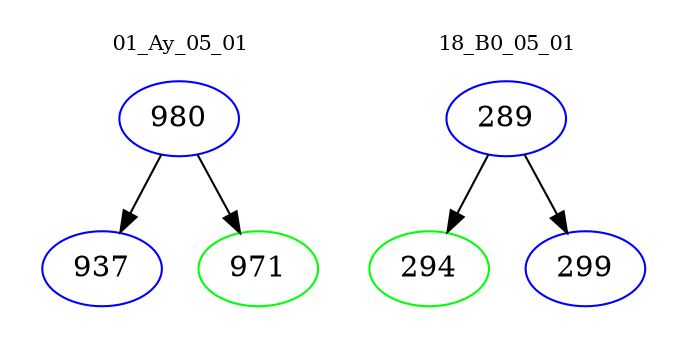 digraph{
subgraph cluster_0 {
color = white
label = "01_Ay_05_01";
fontsize=10;
T0_980 [label="980", color="blue"]
T0_980 -> T0_937 [color="black"]
T0_937 [label="937", color="blue"]
T0_980 -> T0_971 [color="black"]
T0_971 [label="971", color="green"]
}
subgraph cluster_1 {
color = white
label = "18_B0_05_01";
fontsize=10;
T1_289 [label="289", color="blue"]
T1_289 -> T1_294 [color="black"]
T1_294 [label="294", color="green"]
T1_289 -> T1_299 [color="black"]
T1_299 [label="299", color="blue"]
}
}

